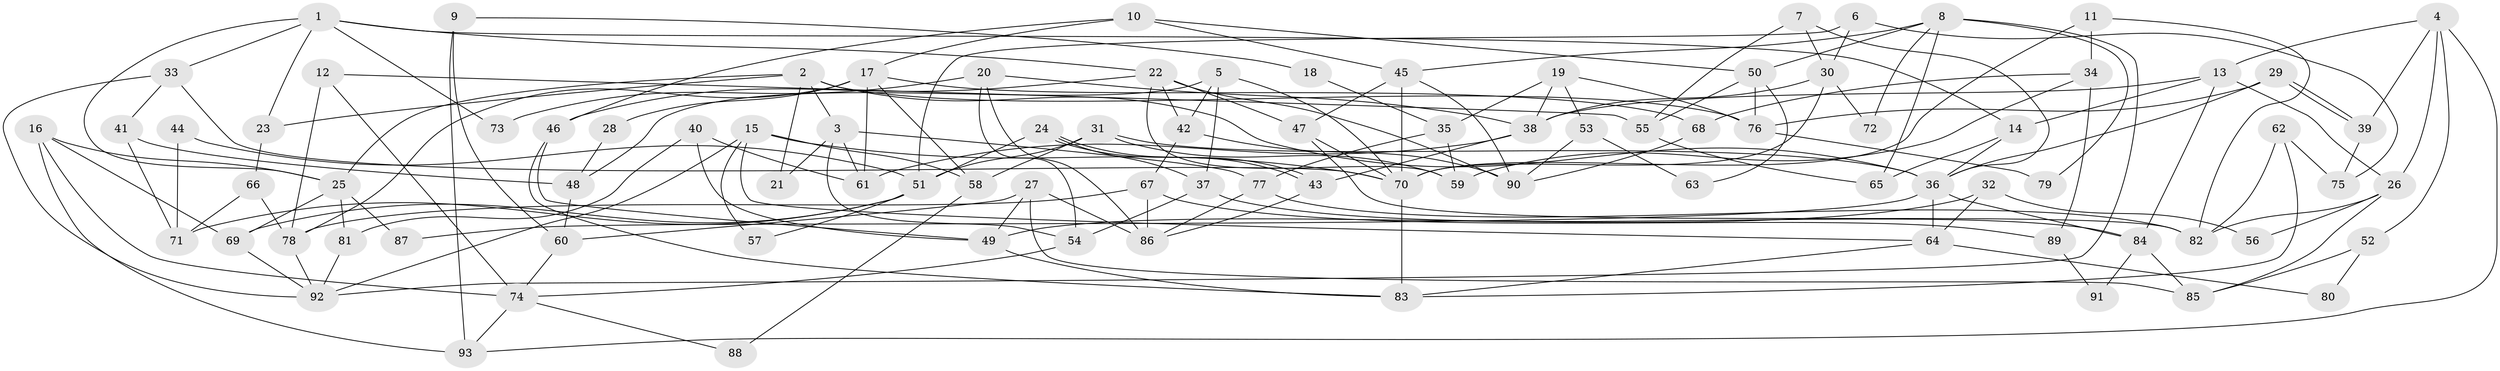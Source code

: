 // coarse degree distribution, {7: 0.15254237288135594, 5: 0.13559322033898305, 4: 0.1864406779661017, 6: 0.11864406779661017, 8: 0.11864406779661017, 3: 0.0847457627118644, 2: 0.1864406779661017, 10: 0.01694915254237288}
// Generated by graph-tools (version 1.1) at 2025/41/03/06/25 10:41:55]
// undirected, 93 vertices, 186 edges
graph export_dot {
graph [start="1"]
  node [color=gray90,style=filled];
  1;
  2;
  3;
  4;
  5;
  6;
  7;
  8;
  9;
  10;
  11;
  12;
  13;
  14;
  15;
  16;
  17;
  18;
  19;
  20;
  21;
  22;
  23;
  24;
  25;
  26;
  27;
  28;
  29;
  30;
  31;
  32;
  33;
  34;
  35;
  36;
  37;
  38;
  39;
  40;
  41;
  42;
  43;
  44;
  45;
  46;
  47;
  48;
  49;
  50;
  51;
  52;
  53;
  54;
  55;
  56;
  57;
  58;
  59;
  60;
  61;
  62;
  63;
  64;
  65;
  66;
  67;
  68;
  69;
  70;
  71;
  72;
  73;
  74;
  75;
  76;
  77;
  78;
  79;
  80;
  81;
  82;
  83;
  84;
  85;
  86;
  87;
  88;
  89;
  90;
  91;
  92;
  93;
  1 -- 33;
  1 -- 22;
  1 -- 14;
  1 -- 23;
  1 -- 25;
  1 -- 73;
  2 -- 3;
  2 -- 25;
  2 -- 21;
  2 -- 23;
  2 -- 36;
  2 -- 76;
  3 -- 54;
  3 -- 61;
  3 -- 21;
  3 -- 77;
  4 -- 26;
  4 -- 13;
  4 -- 39;
  4 -- 52;
  4 -- 93;
  5 -- 42;
  5 -- 70;
  5 -- 37;
  5 -- 48;
  6 -- 75;
  6 -- 51;
  6 -- 30;
  7 -- 30;
  7 -- 36;
  7 -- 55;
  8 -- 50;
  8 -- 45;
  8 -- 65;
  8 -- 72;
  8 -- 79;
  8 -- 92;
  9 -- 93;
  9 -- 60;
  9 -- 18;
  10 -- 45;
  10 -- 50;
  10 -- 17;
  10 -- 46;
  11 -- 82;
  11 -- 70;
  11 -- 34;
  12 -- 78;
  12 -- 55;
  12 -- 74;
  13 -- 84;
  13 -- 14;
  13 -- 26;
  13 -- 38;
  14 -- 36;
  14 -- 65;
  15 -- 70;
  15 -- 92;
  15 -- 57;
  15 -- 58;
  15 -- 64;
  16 -- 93;
  16 -- 25;
  16 -- 69;
  16 -- 74;
  17 -- 58;
  17 -- 28;
  17 -- 61;
  17 -- 68;
  17 -- 78;
  18 -- 35;
  19 -- 38;
  19 -- 76;
  19 -- 35;
  19 -- 53;
  20 -- 54;
  20 -- 86;
  20 -- 38;
  20 -- 73;
  22 -- 59;
  22 -- 47;
  22 -- 42;
  22 -- 46;
  22 -- 90;
  23 -- 66;
  24 -- 43;
  24 -- 43;
  24 -- 51;
  24 -- 37;
  25 -- 69;
  25 -- 81;
  25 -- 87;
  26 -- 82;
  26 -- 56;
  26 -- 85;
  27 -- 49;
  27 -- 85;
  27 -- 60;
  27 -- 86;
  28 -- 48;
  29 -- 36;
  29 -- 39;
  29 -- 39;
  29 -- 76;
  30 -- 38;
  30 -- 70;
  30 -- 72;
  31 -- 36;
  31 -- 59;
  31 -- 51;
  31 -- 58;
  32 -- 49;
  32 -- 64;
  32 -- 56;
  33 -- 41;
  33 -- 92;
  33 -- 70;
  34 -- 68;
  34 -- 59;
  34 -- 89;
  35 -- 77;
  35 -- 59;
  36 -- 64;
  36 -- 84;
  36 -- 87;
  37 -- 54;
  37 -- 84;
  38 -- 43;
  38 -- 61;
  39 -- 75;
  40 -- 61;
  40 -- 49;
  40 -- 81;
  41 -- 48;
  41 -- 71;
  42 -- 67;
  42 -- 90;
  43 -- 86;
  44 -- 71;
  44 -- 51;
  45 -- 90;
  45 -- 70;
  45 -- 47;
  46 -- 49;
  46 -- 83;
  47 -- 70;
  47 -- 82;
  48 -- 60;
  49 -- 83;
  50 -- 76;
  50 -- 55;
  50 -- 63;
  51 -- 69;
  51 -- 57;
  51 -- 71;
  52 -- 85;
  52 -- 80;
  53 -- 90;
  53 -- 63;
  54 -- 74;
  55 -- 65;
  58 -- 88;
  60 -- 74;
  62 -- 82;
  62 -- 83;
  62 -- 75;
  64 -- 83;
  64 -- 80;
  66 -- 78;
  66 -- 71;
  67 -- 86;
  67 -- 78;
  67 -- 89;
  68 -- 90;
  69 -- 92;
  70 -- 83;
  74 -- 88;
  74 -- 93;
  76 -- 79;
  77 -- 86;
  77 -- 82;
  78 -- 92;
  81 -- 92;
  84 -- 85;
  84 -- 91;
  89 -- 91;
}
